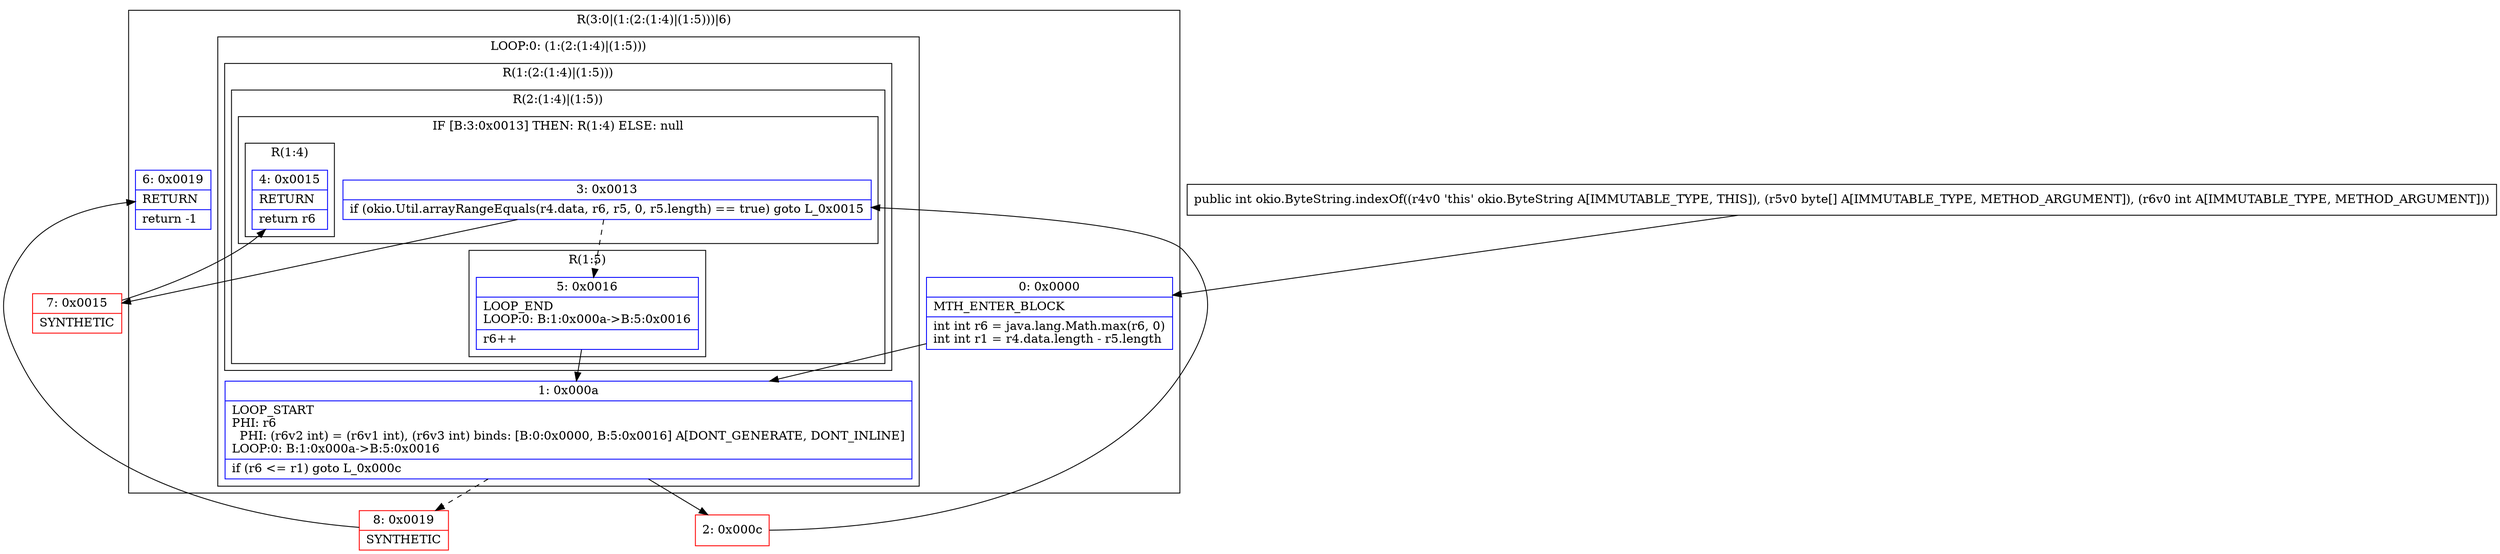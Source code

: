 digraph "CFG forokio.ByteString.indexOf([BI)I" {
subgraph cluster_Region_1725834116 {
label = "R(3:0|(1:(2:(1:4)|(1:5)))|6)";
node [shape=record,color=blue];
Node_0 [shape=record,label="{0\:\ 0x0000|MTH_ENTER_BLOCK\l|int int r6 = java.lang.Math.max(r6, 0)\lint int r1 = r4.data.length \- r5.length\l}"];
subgraph cluster_LoopRegion_1135632877 {
label = "LOOP:0: (1:(2:(1:4)|(1:5)))";
node [shape=record,color=blue];
Node_1 [shape=record,label="{1\:\ 0x000a|LOOP_START\lPHI: r6 \l  PHI: (r6v2 int) = (r6v1 int), (r6v3 int) binds: [B:0:0x0000, B:5:0x0016] A[DONT_GENERATE, DONT_INLINE]\lLOOP:0: B:1:0x000a\-\>B:5:0x0016\l|if (r6 \<= r1) goto L_0x000c\l}"];
subgraph cluster_Region_1840011151 {
label = "R(1:(2:(1:4)|(1:5)))";
node [shape=record,color=blue];
subgraph cluster_Region_1477971791 {
label = "R(2:(1:4)|(1:5))";
node [shape=record,color=blue];
subgraph cluster_IfRegion_924485944 {
label = "IF [B:3:0x0013] THEN: R(1:4) ELSE: null";
node [shape=record,color=blue];
Node_3 [shape=record,label="{3\:\ 0x0013|if (okio.Util.arrayRangeEquals(r4.data, r6, r5, 0, r5.length) == true) goto L_0x0015\l}"];
subgraph cluster_Region_542068316 {
label = "R(1:4)";
node [shape=record,color=blue];
Node_4 [shape=record,label="{4\:\ 0x0015|RETURN\l|return r6\l}"];
}
}
subgraph cluster_Region_430427272 {
label = "R(1:5)";
node [shape=record,color=blue];
Node_5 [shape=record,label="{5\:\ 0x0016|LOOP_END\lLOOP:0: B:1:0x000a\-\>B:5:0x0016\l|r6++\l}"];
}
}
}
}
Node_6 [shape=record,label="{6\:\ 0x0019|RETURN\l|return \-1\l}"];
}
Node_2 [shape=record,color=red,label="{2\:\ 0x000c}"];
Node_7 [shape=record,color=red,label="{7\:\ 0x0015|SYNTHETIC\l}"];
Node_8 [shape=record,color=red,label="{8\:\ 0x0019|SYNTHETIC\l}"];
MethodNode[shape=record,label="{public int okio.ByteString.indexOf((r4v0 'this' okio.ByteString A[IMMUTABLE_TYPE, THIS]), (r5v0 byte[] A[IMMUTABLE_TYPE, METHOD_ARGUMENT]), (r6v0 int A[IMMUTABLE_TYPE, METHOD_ARGUMENT])) }"];
MethodNode -> Node_0;
Node_0 -> Node_1;
Node_1 -> Node_2;
Node_1 -> Node_8[style=dashed];
Node_3 -> Node_5[style=dashed];
Node_3 -> Node_7;
Node_5 -> Node_1;
Node_2 -> Node_3;
Node_7 -> Node_4;
Node_8 -> Node_6;
}

